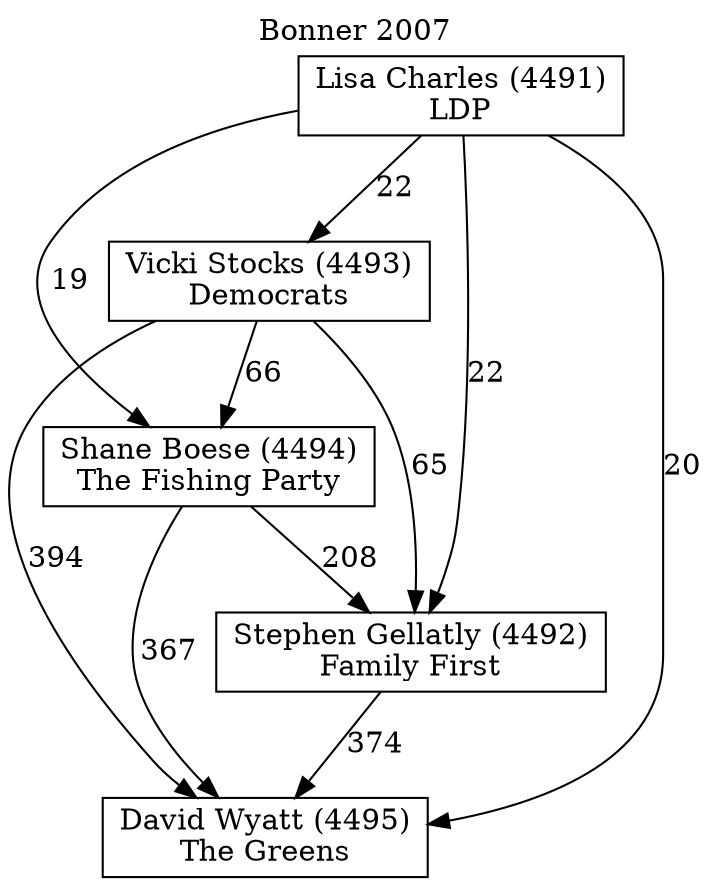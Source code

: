 // House preference flow
digraph "David Wyatt (4495)_Bonner_2007" {
	graph [label="Bonner 2007" labelloc=t mclimit=10]
	node [shape=box]
	"David Wyatt (4495)" [label="David Wyatt (4495)
The Greens"]
	"Stephen Gellatly (4492)" [label="Stephen Gellatly (4492)
Family First"]
	"Shane Boese (4494)" [label="Shane Boese (4494)
The Fishing Party"]
	"Vicki Stocks (4493)" [label="Vicki Stocks (4493)
Democrats"]
	"Lisa Charles (4491)" [label="Lisa Charles (4491)
LDP"]
	"David Wyatt (4495)" [label="David Wyatt (4495)
The Greens"]
	"Shane Boese (4494)" [label="Shane Boese (4494)
The Fishing Party"]
	"Vicki Stocks (4493)" [label="Vicki Stocks (4493)
Democrats"]
	"Lisa Charles (4491)" [label="Lisa Charles (4491)
LDP"]
	"David Wyatt (4495)" [label="David Wyatt (4495)
The Greens"]
	"Vicki Stocks (4493)" [label="Vicki Stocks (4493)
Democrats"]
	"Lisa Charles (4491)" [label="Lisa Charles (4491)
LDP"]
	"David Wyatt (4495)" [label="David Wyatt (4495)
The Greens"]
	"Lisa Charles (4491)" [label="Lisa Charles (4491)
LDP"]
	"Lisa Charles (4491)" [label="Lisa Charles (4491)
LDP"]
	"Vicki Stocks (4493)" [label="Vicki Stocks (4493)
Democrats"]
	"Lisa Charles (4491)" [label="Lisa Charles (4491)
LDP"]
	"Lisa Charles (4491)" [label="Lisa Charles (4491)
LDP"]
	"Shane Boese (4494)" [label="Shane Boese (4494)
The Fishing Party"]
	"Vicki Stocks (4493)" [label="Vicki Stocks (4493)
Democrats"]
	"Lisa Charles (4491)" [label="Lisa Charles (4491)
LDP"]
	"Shane Boese (4494)" [label="Shane Boese (4494)
The Fishing Party"]
	"Lisa Charles (4491)" [label="Lisa Charles (4491)
LDP"]
	"Lisa Charles (4491)" [label="Lisa Charles (4491)
LDP"]
	"Vicki Stocks (4493)" [label="Vicki Stocks (4493)
Democrats"]
	"Lisa Charles (4491)" [label="Lisa Charles (4491)
LDP"]
	"Lisa Charles (4491)" [label="Lisa Charles (4491)
LDP"]
	"Stephen Gellatly (4492)" [label="Stephen Gellatly (4492)
Family First"]
	"Shane Boese (4494)" [label="Shane Boese (4494)
The Fishing Party"]
	"Vicki Stocks (4493)" [label="Vicki Stocks (4493)
Democrats"]
	"Lisa Charles (4491)" [label="Lisa Charles (4491)
LDP"]
	"Stephen Gellatly (4492)" [label="Stephen Gellatly (4492)
Family First"]
	"Vicki Stocks (4493)" [label="Vicki Stocks (4493)
Democrats"]
	"Lisa Charles (4491)" [label="Lisa Charles (4491)
LDP"]
	"Stephen Gellatly (4492)" [label="Stephen Gellatly (4492)
Family First"]
	"Lisa Charles (4491)" [label="Lisa Charles (4491)
LDP"]
	"Lisa Charles (4491)" [label="Lisa Charles (4491)
LDP"]
	"Vicki Stocks (4493)" [label="Vicki Stocks (4493)
Democrats"]
	"Lisa Charles (4491)" [label="Lisa Charles (4491)
LDP"]
	"Lisa Charles (4491)" [label="Lisa Charles (4491)
LDP"]
	"Shane Boese (4494)" [label="Shane Boese (4494)
The Fishing Party"]
	"Vicki Stocks (4493)" [label="Vicki Stocks (4493)
Democrats"]
	"Lisa Charles (4491)" [label="Lisa Charles (4491)
LDP"]
	"Shane Boese (4494)" [label="Shane Boese (4494)
The Fishing Party"]
	"Lisa Charles (4491)" [label="Lisa Charles (4491)
LDP"]
	"Lisa Charles (4491)" [label="Lisa Charles (4491)
LDP"]
	"Vicki Stocks (4493)" [label="Vicki Stocks (4493)
Democrats"]
	"Lisa Charles (4491)" [label="Lisa Charles (4491)
LDP"]
	"Lisa Charles (4491)" [label="Lisa Charles (4491)
LDP"]
	"Stephen Gellatly (4492)" -> "David Wyatt (4495)" [label=374]
	"Shane Boese (4494)" -> "Stephen Gellatly (4492)" [label=208]
	"Vicki Stocks (4493)" -> "Shane Boese (4494)" [label=66]
	"Lisa Charles (4491)" -> "Vicki Stocks (4493)" [label=22]
	"Shane Boese (4494)" -> "David Wyatt (4495)" [label=367]
	"Vicki Stocks (4493)" -> "David Wyatt (4495)" [label=394]
	"Lisa Charles (4491)" -> "David Wyatt (4495)" [label=20]
	"Lisa Charles (4491)" -> "Shane Boese (4494)" [label=19]
	"Vicki Stocks (4493)" -> "Stephen Gellatly (4492)" [label=65]
	"Lisa Charles (4491)" -> "Stephen Gellatly (4492)" [label=22]
}
